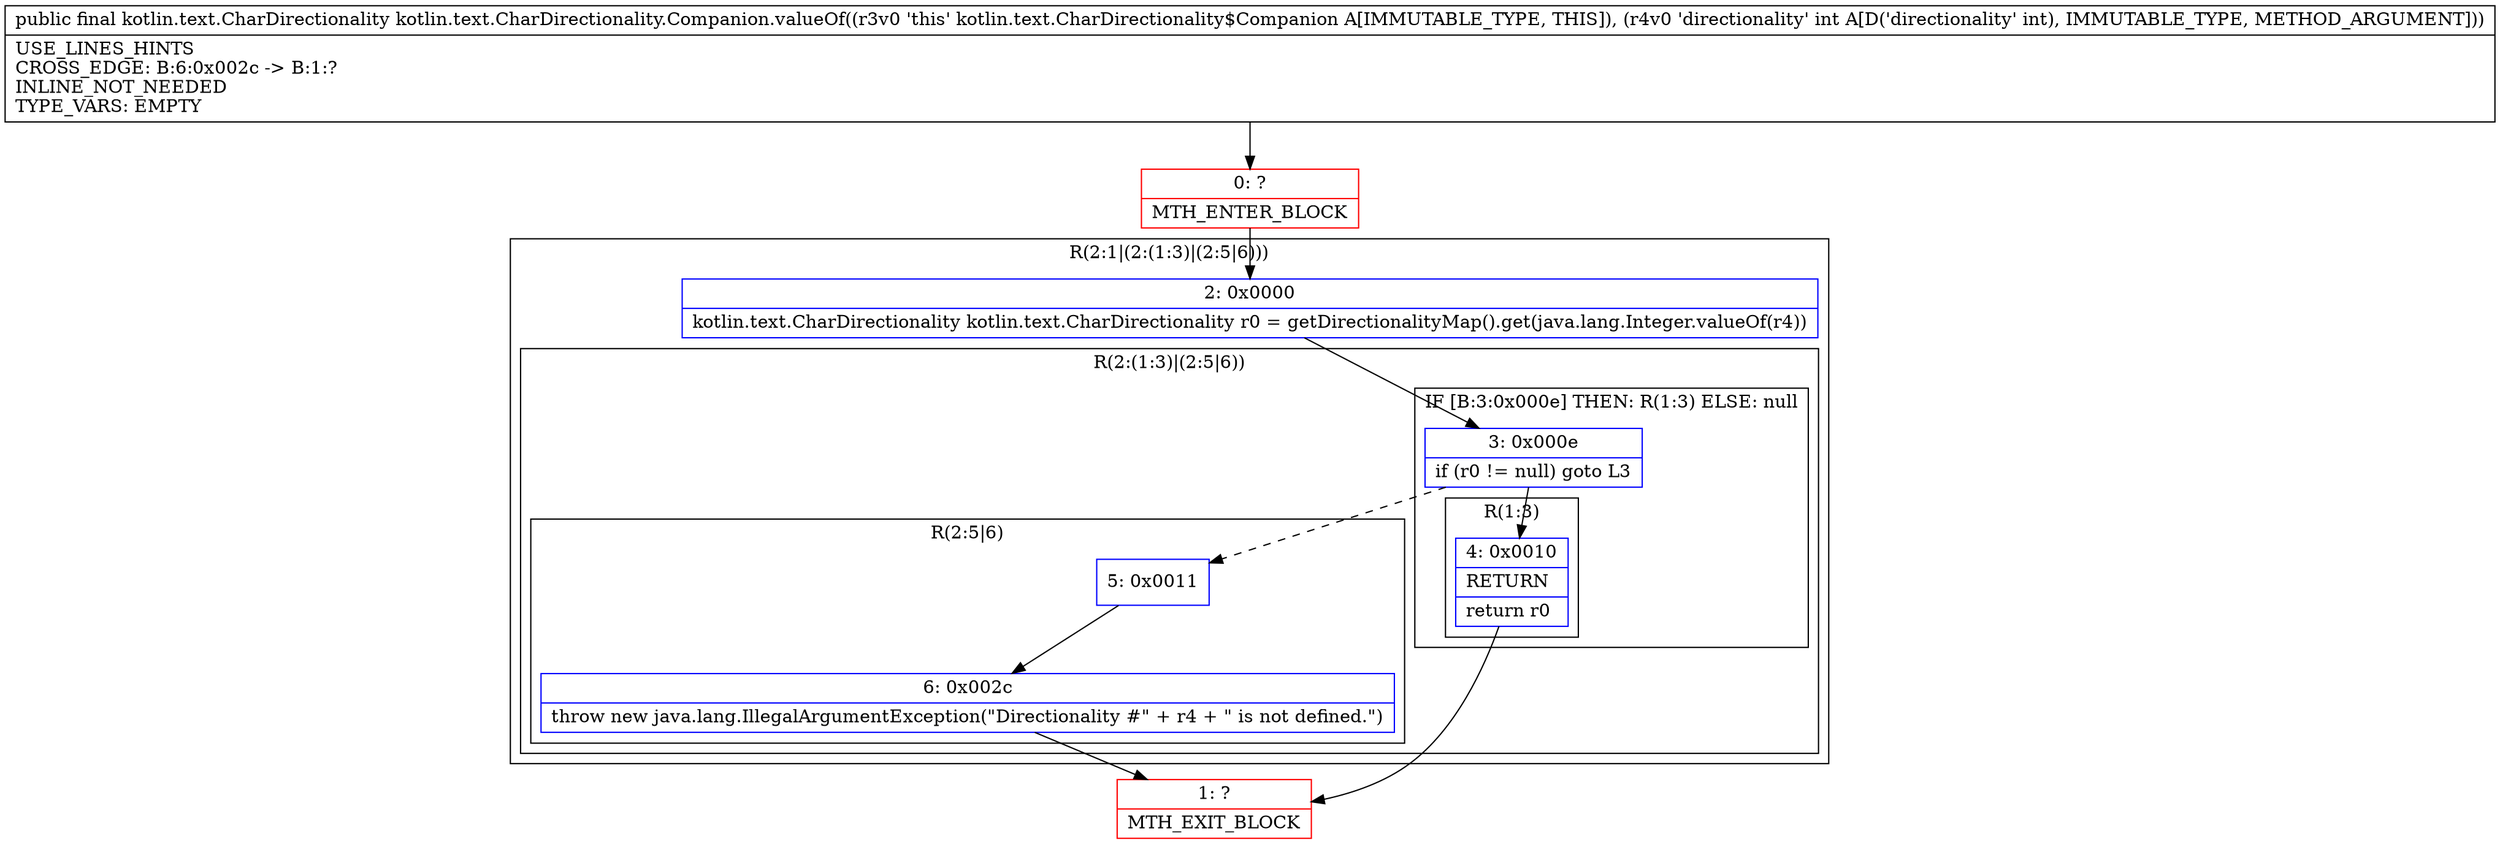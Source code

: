 digraph "CFG forkotlin.text.CharDirectionality.Companion.valueOf(I)Lkotlin\/text\/CharDirectionality;" {
subgraph cluster_Region_1523763307 {
label = "R(2:1|(2:(1:3)|(2:5|6)))";
node [shape=record,color=blue];
Node_2 [shape=record,label="{2\:\ 0x0000|kotlin.text.CharDirectionality kotlin.text.CharDirectionality r0 = getDirectionalityMap().get(java.lang.Integer.valueOf(r4))\l}"];
subgraph cluster_Region_755250675 {
label = "R(2:(1:3)|(2:5|6))";
node [shape=record,color=blue];
subgraph cluster_IfRegion_1116622013 {
label = "IF [B:3:0x000e] THEN: R(1:3) ELSE: null";
node [shape=record,color=blue];
Node_3 [shape=record,label="{3\:\ 0x000e|if (r0 != null) goto L3\l}"];
subgraph cluster_Region_533555362 {
label = "R(1:3)";
node [shape=record,color=blue];
Node_4 [shape=record,label="{4\:\ 0x0010|RETURN\l|return r0\l}"];
}
}
subgraph cluster_Region_1120437003 {
label = "R(2:5|6)";
node [shape=record,color=blue];
Node_5 [shape=record,label="{5\:\ 0x0011}"];
Node_6 [shape=record,label="{6\:\ 0x002c|throw new java.lang.IllegalArgumentException(\"Directionality #\" + r4 + \" is not defined.\")\l}"];
}
}
}
Node_0 [shape=record,color=red,label="{0\:\ ?|MTH_ENTER_BLOCK\l}"];
Node_1 [shape=record,color=red,label="{1\:\ ?|MTH_EXIT_BLOCK\l}"];
MethodNode[shape=record,label="{public final kotlin.text.CharDirectionality kotlin.text.CharDirectionality.Companion.valueOf((r3v0 'this' kotlin.text.CharDirectionality$Companion A[IMMUTABLE_TYPE, THIS]), (r4v0 'directionality' int A[D('directionality' int), IMMUTABLE_TYPE, METHOD_ARGUMENT]))  | USE_LINES_HINTS\lCROSS_EDGE: B:6:0x002c \-\> B:1:?\lINLINE_NOT_NEEDED\lTYPE_VARS: EMPTY\l}"];
MethodNode -> Node_0;Node_2 -> Node_3;
Node_3 -> Node_4;
Node_3 -> Node_5[style=dashed];
Node_4 -> Node_1;
Node_5 -> Node_6;
Node_6 -> Node_1;
Node_0 -> Node_2;
}


